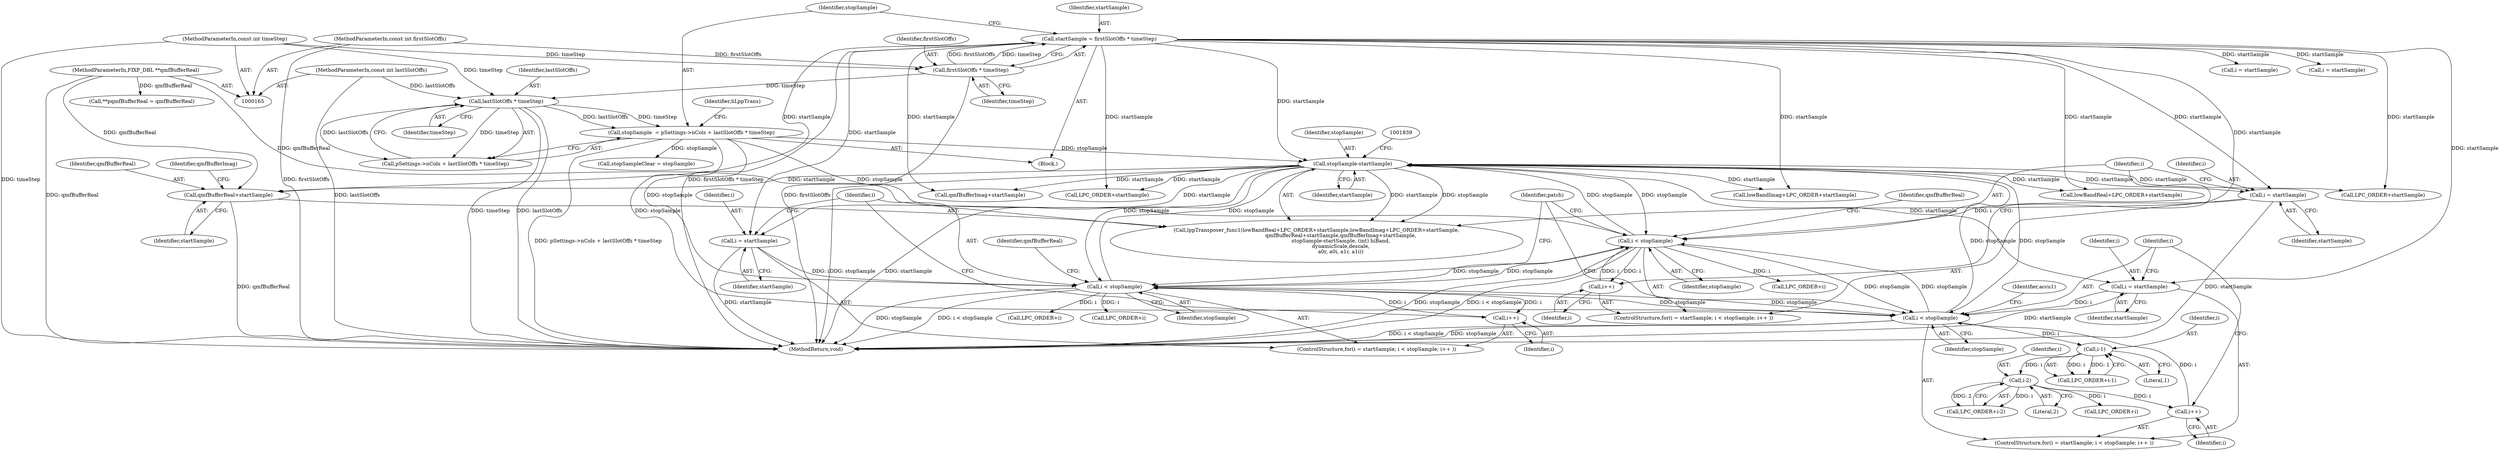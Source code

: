 digraph "0_Android_8e3be529372892e20ccf196809bc73276c822189@pointer" {
"1001829" [label="(Call,qmfBufferReal+startSample)"];
"1000168" [label="(MethodParameterIn,FIXP_DBL **qmfBufferReal)"];
"1001835" [label="(Call,stopSample-startSample)"];
"1001783" [label="(Call,i < stopSample)"];
"1001786" [label="(Call,i++)"];
"1001780" [label="(Call,i = startSample)"];
"1000245" [label="(Call,startSample = firstSlotOffs * timeStep)"];
"1000247" [label="(Call,firstSlotOffs * timeStep)"];
"1000173" [label="(MethodParameterIn,const int firstSlotOffs)"];
"1000172" [label="(MethodParameterIn,const int timeStep)"];
"1001735" [label="(Call,i < stopSample)"];
"1001732" [label="(Call,i = startSample)"];
"1001738" [label="(Call,i++)"];
"1001867" [label="(Call,i < stopSample)"];
"1001864" [label="(Call,i = startSample)"];
"1001870" [label="(Call,i++)"];
"1001893" [label="(Call,i-2)"];
"1001884" [label="(Call,i-1)"];
"1000250" [label="(Call,stopSample  = pSettings->nCols + lastSlotOffs * timeStep)"];
"1000256" [label="(Call,lastSlotOffs * timeStep)"];
"1000174" [label="(MethodParameterIn,const int lastSlotOffs)"];
"1000251" [label="(Identifier,stopSample)"];
"1001779" [label="(ControlStructure,for(i = startSample; i < stopSample; i++ ))"];
"1001836" [label="(Identifier,stopSample)"];
"1001731" [label="(ControlStructure,for(i = startSample; i < stopSample; i++ ))"];
"1001736" [label="(Identifier,i)"];
"1000246" [label="(Identifier,startSample)"];
"1000339" [label="(Call,i = startSample)"];
"1001866" [label="(Identifier,startSample)"];
"1000258" [label="(Identifier,timeStep)"];
"1001915" [label="(Identifier,patch)"];
"1001787" [label="(Identifier,i)"];
"1000172" [label="(MethodParameterIn,const int timeStep)"];
"1001893" [label="(Call,i-2)"];
"1000435" [label="(Call,**pqmfBufferReal = qmfBufferReal)"];
"1001819" [label="(Call,lowBandReal+LPC_ORDER+startSample)"];
"1001832" [label="(Call,qmfBufferImag+startSample)"];
"1001891" [label="(Call,LPC_ORDER+i-2)"];
"1000265" [label="(Call,stopSampleClear = stopSample)"];
"1001885" [label="(Identifier,i)"];
"1000312" [label="(Call,i = startSample)"];
"1001895" [label="(Literal,2)"];
"1000249" [label="(Identifier,timeStep)"];
"1000260" [label="(Identifier,hLppTrans)"];
"1001871" [label="(Identifier,i)"];
"1001837" [label="(Identifier,startSample)"];
"1001733" [label="(Identifier,i)"];
"1001884" [label="(Call,i-1)"];
"1001882" [label="(Call,LPC_ORDER+i-1)"];
"1001737" [label="(Identifier,stopSample)"];
"1001831" [label="(Identifier,startSample)"];
"1001869" [label="(Identifier,stopSample)"];
"1000174" [label="(MethodParameterIn,const int lastSlotOffs)"];
"1001864" [label="(Call,i = startSample)"];
"1001894" [label="(Identifier,i)"];
"1001835" [label="(Call,stopSample-startSample)"];
"1001783" [label="(Call,i < stopSample)"];
"1001886" [label="(Literal,1)"];
"1001735" [label="(Call,i < stopSample)"];
"1000168" [label="(MethodParameterIn,FIXP_DBL **qmfBufferReal)"];
"1001744" [label="(Identifier,qmfBufferReal)"];
"1001863" [label="(ControlStructure,for(i = startSample; i < stopSample; i++ ))"];
"1001732" [label="(Call,i = startSample)"];
"1001868" [label="(Identifier,i)"];
"1000256" [label="(Call,lastSlotOffs * timeStep)"];
"1002020" [label="(MethodReturn,void)"];
"1001738" [label="(Call,i++)"];
"1001907" [label="(Call,LPC_ORDER+i)"];
"1001739" [label="(Identifier,i)"];
"1001734" [label="(Identifier,startSample)"];
"1001750" [label="(Call,LPC_ORDER+i)"];
"1001830" [label="(Identifier,qmfBufferReal)"];
"1001781" [label="(Identifier,i)"];
"1001782" [label="(Identifier,startSample)"];
"1000248" [label="(Identifier,firstSlotOffs)"];
"1001865" [label="(Identifier,i)"];
"1000250" [label="(Call,stopSample  = pSettings->nCols + lastSlotOffs * timeStep)"];
"1000257" [label="(Identifier,lastSlotOffs)"];
"1000173" [label="(MethodParameterIn,const int firstSlotOffs)"];
"1000245" [label="(Call,startSample = firstSlotOffs * timeStep)"];
"1001786" [label="(Call,i++)"];
"1000247" [label="(Call,firstSlotOffs * timeStep)"];
"1001763" [label="(Call,LPC_ORDER+i)"];
"1001784" [label="(Identifier,i)"];
"1001785" [label="(Identifier,stopSample)"];
"1001798" [label="(Call,LPC_ORDER+i)"];
"1001792" [label="(Identifier,qmfBufferReal)"];
"1001824" [label="(Call,lowBandImag+LPC_ORDER+startSample)"];
"1001818" [label="(Call,lppTransposer_func1(lowBandReal+LPC_ORDER+startSample,lowBandImag+LPC_ORDER+startSample,\n                              qmfBufferReal+startSample,qmfBufferImag+startSample,\n                              stopSample-startSample, (int) hiBand,\n                              dynamicScale,descale,\n                              a0r, a0i, a1r, a1i))"];
"1000178" [label="(Block,)"];
"1001829" [label="(Call,qmfBufferReal+startSample)"];
"1001833" [label="(Identifier,qmfBufferImag)"];
"1001821" [label="(Call,LPC_ORDER+startSample)"];
"1001875" [label="(Identifier,accu1)"];
"1001826" [label="(Call,LPC_ORDER+startSample)"];
"1000252" [label="(Call,pSettings->nCols + lastSlotOffs * timeStep)"];
"1001870" [label="(Call,i++)"];
"1001780" [label="(Call,i = startSample)"];
"1001867" [label="(Call,i < stopSample)"];
"1001829" -> "1001818"  [label="AST: "];
"1001829" -> "1001831"  [label="CFG: "];
"1001830" -> "1001829"  [label="AST: "];
"1001831" -> "1001829"  [label="AST: "];
"1001833" -> "1001829"  [label="CFG: "];
"1001829" -> "1002020"  [label="DDG: qmfBufferReal"];
"1000168" -> "1001829"  [label="DDG: qmfBufferReal"];
"1001835" -> "1001829"  [label="DDG: startSample"];
"1000245" -> "1001829"  [label="DDG: startSample"];
"1000168" -> "1000165"  [label="AST: "];
"1000168" -> "1002020"  [label="DDG: qmfBufferReal"];
"1000168" -> "1000435"  [label="DDG: qmfBufferReal"];
"1000168" -> "1001818"  [label="DDG: qmfBufferReal"];
"1001835" -> "1001818"  [label="AST: "];
"1001835" -> "1001837"  [label="CFG: "];
"1001836" -> "1001835"  [label="AST: "];
"1001837" -> "1001835"  [label="AST: "];
"1001839" -> "1001835"  [label="CFG: "];
"1001835" -> "1002020"  [label="DDG: stopSample"];
"1001835" -> "1002020"  [label="DDG: startSample"];
"1001835" -> "1001732"  [label="DDG: startSample"];
"1001835" -> "1001735"  [label="DDG: stopSample"];
"1001835" -> "1001780"  [label="DDG: startSample"];
"1001835" -> "1001783"  [label="DDG: stopSample"];
"1001835" -> "1001818"  [label="DDG: startSample"];
"1001835" -> "1001818"  [label="DDG: stopSample"];
"1001835" -> "1001819"  [label="DDG: startSample"];
"1001835" -> "1001821"  [label="DDG: startSample"];
"1001835" -> "1001824"  [label="DDG: startSample"];
"1001835" -> "1001826"  [label="DDG: startSample"];
"1001835" -> "1001832"  [label="DDG: startSample"];
"1001783" -> "1001835"  [label="DDG: stopSample"];
"1001735" -> "1001835"  [label="DDG: stopSample"];
"1001867" -> "1001835"  [label="DDG: stopSample"];
"1000250" -> "1001835"  [label="DDG: stopSample"];
"1000245" -> "1001835"  [label="DDG: startSample"];
"1001835" -> "1001864"  [label="DDG: startSample"];
"1001835" -> "1001867"  [label="DDG: stopSample"];
"1001783" -> "1001779"  [label="AST: "];
"1001783" -> "1001785"  [label="CFG: "];
"1001784" -> "1001783"  [label="AST: "];
"1001785" -> "1001783"  [label="AST: "];
"1001792" -> "1001783"  [label="CFG: "];
"1001915" -> "1001783"  [label="CFG: "];
"1001783" -> "1002020"  [label="DDG: stopSample"];
"1001783" -> "1002020"  [label="DDG: i < stopSample"];
"1001783" -> "1001735"  [label="DDG: stopSample"];
"1001786" -> "1001783"  [label="DDG: i"];
"1001780" -> "1001783"  [label="DDG: i"];
"1001735" -> "1001783"  [label="DDG: stopSample"];
"1001867" -> "1001783"  [label="DDG: stopSample"];
"1000250" -> "1001783"  [label="DDG: stopSample"];
"1001783" -> "1001786"  [label="DDG: i"];
"1001783" -> "1001798"  [label="DDG: i"];
"1001783" -> "1001867"  [label="DDG: stopSample"];
"1001786" -> "1001779"  [label="AST: "];
"1001786" -> "1001787"  [label="CFG: "];
"1001787" -> "1001786"  [label="AST: "];
"1001784" -> "1001786"  [label="CFG: "];
"1001780" -> "1001779"  [label="AST: "];
"1001780" -> "1001782"  [label="CFG: "];
"1001781" -> "1001780"  [label="AST: "];
"1001782" -> "1001780"  [label="AST: "];
"1001784" -> "1001780"  [label="CFG: "];
"1001780" -> "1002020"  [label="DDG: startSample"];
"1000245" -> "1001780"  [label="DDG: startSample"];
"1000245" -> "1000178"  [label="AST: "];
"1000245" -> "1000247"  [label="CFG: "];
"1000246" -> "1000245"  [label="AST: "];
"1000247" -> "1000245"  [label="AST: "];
"1000251" -> "1000245"  [label="CFG: "];
"1000245" -> "1002020"  [label="DDG: firstSlotOffs * timeStep"];
"1000247" -> "1000245"  [label="DDG: firstSlotOffs"];
"1000247" -> "1000245"  [label="DDG: timeStep"];
"1000245" -> "1000312"  [label="DDG: startSample"];
"1000245" -> "1000339"  [label="DDG: startSample"];
"1000245" -> "1001732"  [label="DDG: startSample"];
"1000245" -> "1001818"  [label="DDG: startSample"];
"1000245" -> "1001819"  [label="DDG: startSample"];
"1000245" -> "1001821"  [label="DDG: startSample"];
"1000245" -> "1001824"  [label="DDG: startSample"];
"1000245" -> "1001826"  [label="DDG: startSample"];
"1000245" -> "1001832"  [label="DDG: startSample"];
"1000245" -> "1001864"  [label="DDG: startSample"];
"1000247" -> "1000249"  [label="CFG: "];
"1000248" -> "1000247"  [label="AST: "];
"1000249" -> "1000247"  [label="AST: "];
"1000247" -> "1002020"  [label="DDG: firstSlotOffs"];
"1000173" -> "1000247"  [label="DDG: firstSlotOffs"];
"1000172" -> "1000247"  [label="DDG: timeStep"];
"1000247" -> "1000256"  [label="DDG: timeStep"];
"1000173" -> "1000165"  [label="AST: "];
"1000173" -> "1002020"  [label="DDG: firstSlotOffs"];
"1000172" -> "1000165"  [label="AST: "];
"1000172" -> "1002020"  [label="DDG: timeStep"];
"1000172" -> "1000256"  [label="DDG: timeStep"];
"1001735" -> "1001731"  [label="AST: "];
"1001735" -> "1001737"  [label="CFG: "];
"1001736" -> "1001735"  [label="AST: "];
"1001737" -> "1001735"  [label="AST: "];
"1001744" -> "1001735"  [label="CFG: "];
"1001915" -> "1001735"  [label="CFG: "];
"1001735" -> "1002020"  [label="DDG: i < stopSample"];
"1001735" -> "1002020"  [label="DDG: stopSample"];
"1001732" -> "1001735"  [label="DDG: i"];
"1001738" -> "1001735"  [label="DDG: i"];
"1001867" -> "1001735"  [label="DDG: stopSample"];
"1000250" -> "1001735"  [label="DDG: stopSample"];
"1001735" -> "1001738"  [label="DDG: i"];
"1001735" -> "1001750"  [label="DDG: i"];
"1001735" -> "1001763"  [label="DDG: i"];
"1001735" -> "1001867"  [label="DDG: stopSample"];
"1001732" -> "1001731"  [label="AST: "];
"1001732" -> "1001734"  [label="CFG: "];
"1001733" -> "1001732"  [label="AST: "];
"1001734" -> "1001732"  [label="AST: "];
"1001736" -> "1001732"  [label="CFG: "];
"1001732" -> "1002020"  [label="DDG: startSample"];
"1001738" -> "1001731"  [label="AST: "];
"1001738" -> "1001739"  [label="CFG: "];
"1001739" -> "1001738"  [label="AST: "];
"1001736" -> "1001738"  [label="CFG: "];
"1001867" -> "1001863"  [label="AST: "];
"1001867" -> "1001869"  [label="CFG: "];
"1001868" -> "1001867"  [label="AST: "];
"1001869" -> "1001867"  [label="AST: "];
"1001875" -> "1001867"  [label="CFG: "];
"1001915" -> "1001867"  [label="CFG: "];
"1001867" -> "1002020"  [label="DDG: i < stopSample"];
"1001867" -> "1002020"  [label="DDG: stopSample"];
"1001864" -> "1001867"  [label="DDG: i"];
"1001870" -> "1001867"  [label="DDG: i"];
"1000250" -> "1001867"  [label="DDG: stopSample"];
"1001867" -> "1001884"  [label="DDG: i"];
"1001864" -> "1001863"  [label="AST: "];
"1001864" -> "1001866"  [label="CFG: "];
"1001865" -> "1001864"  [label="AST: "];
"1001866" -> "1001864"  [label="AST: "];
"1001868" -> "1001864"  [label="CFG: "];
"1001864" -> "1002020"  [label="DDG: startSample"];
"1001870" -> "1001863"  [label="AST: "];
"1001870" -> "1001871"  [label="CFG: "];
"1001871" -> "1001870"  [label="AST: "];
"1001868" -> "1001870"  [label="CFG: "];
"1001893" -> "1001870"  [label="DDG: i"];
"1001893" -> "1001891"  [label="AST: "];
"1001893" -> "1001895"  [label="CFG: "];
"1001894" -> "1001893"  [label="AST: "];
"1001895" -> "1001893"  [label="AST: "];
"1001891" -> "1001893"  [label="CFG: "];
"1001893" -> "1001891"  [label="DDG: i"];
"1001893" -> "1001891"  [label="DDG: 2"];
"1001884" -> "1001893"  [label="DDG: i"];
"1001893" -> "1001907"  [label="DDG: i"];
"1001884" -> "1001882"  [label="AST: "];
"1001884" -> "1001886"  [label="CFG: "];
"1001885" -> "1001884"  [label="AST: "];
"1001886" -> "1001884"  [label="AST: "];
"1001882" -> "1001884"  [label="CFG: "];
"1001884" -> "1001882"  [label="DDG: i"];
"1001884" -> "1001882"  [label="DDG: 1"];
"1000250" -> "1000178"  [label="AST: "];
"1000250" -> "1000252"  [label="CFG: "];
"1000251" -> "1000250"  [label="AST: "];
"1000252" -> "1000250"  [label="AST: "];
"1000260" -> "1000250"  [label="CFG: "];
"1000250" -> "1002020"  [label="DDG: pSettings->nCols + lastSlotOffs * timeStep"];
"1000256" -> "1000250"  [label="DDG: lastSlotOffs"];
"1000256" -> "1000250"  [label="DDG: timeStep"];
"1000250" -> "1000265"  [label="DDG: stopSample"];
"1000256" -> "1000252"  [label="AST: "];
"1000256" -> "1000258"  [label="CFG: "];
"1000257" -> "1000256"  [label="AST: "];
"1000258" -> "1000256"  [label="AST: "];
"1000252" -> "1000256"  [label="CFG: "];
"1000256" -> "1002020"  [label="DDG: timeStep"];
"1000256" -> "1002020"  [label="DDG: lastSlotOffs"];
"1000256" -> "1000252"  [label="DDG: lastSlotOffs"];
"1000256" -> "1000252"  [label="DDG: timeStep"];
"1000174" -> "1000256"  [label="DDG: lastSlotOffs"];
"1000174" -> "1000165"  [label="AST: "];
"1000174" -> "1002020"  [label="DDG: lastSlotOffs"];
}
